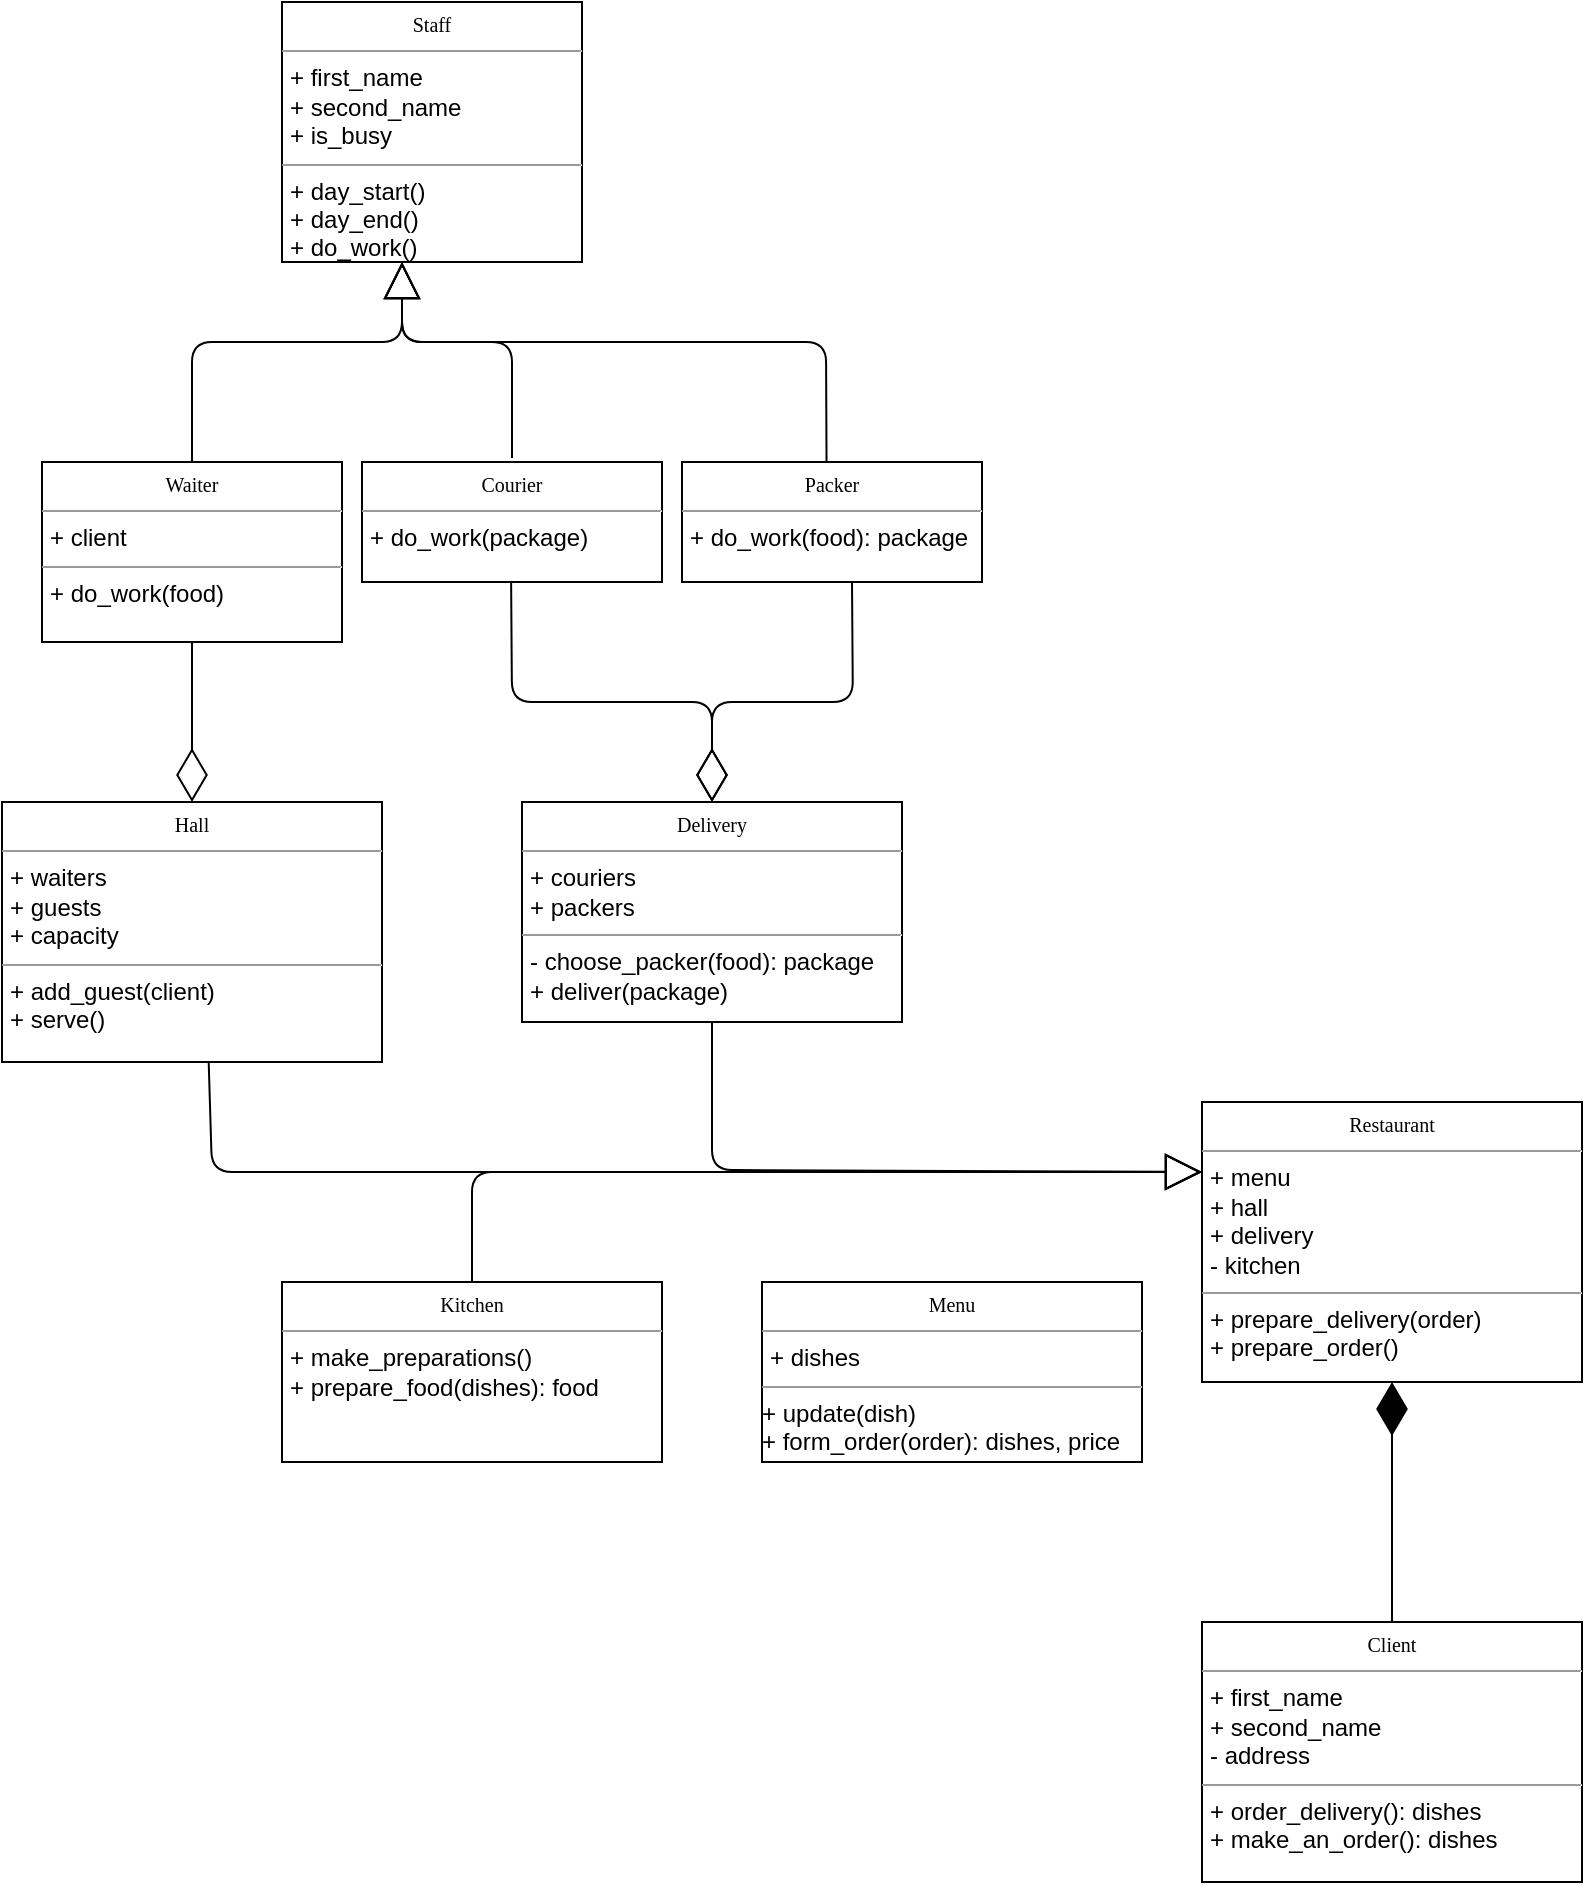 <mxfile version="13.7.9" type="embed"><diagram name="Page-1" id="c4acf3e9-155e-7222-9cf6-157b1a14988f"><mxGraphModel dx="808" dy="813" grid="1" gridSize="10" guides="1" tooltips="1" connect="1" arrows="1" fold="1" page="1" pageScale="1" pageWidth="850" pageHeight="1100" background="none" math="0" shadow="0"><root><mxCell id="0"/><mxCell id="1" parent="0"/><mxCell id="5d2195bd80daf111-9" value="&lt;p style=&quot;margin: 0px ; margin-top: 4px ; text-align: center&quot;&gt;&lt;span style=&quot;font-family: &amp;#34;verdana&amp;#34; ; font-size: 10px&quot;&gt;Staff&lt;/span&gt;&lt;br&gt;&lt;/p&gt;&lt;hr size=&quot;1&quot;&gt;&lt;p style=&quot;margin: 0px ; margin-left: 4px&quot;&gt;+ first_name&lt;br&gt;+ second_name&lt;/p&gt;&lt;p style=&quot;margin: 0px ; margin-left: 4px&quot;&gt;+ is_busy&lt;br&gt;&lt;/p&gt;&lt;hr size=&quot;1&quot;&gt;&lt;p style=&quot;margin: 0px ; margin-left: 4px&quot;&gt;+ day_start()&lt;/p&gt;&lt;p style=&quot;margin: 0px ; margin-left: 4px&quot;&gt;+ day_end()&lt;/p&gt;&lt;p style=&quot;margin: 0px ; margin-left: 4px&quot;&gt;+ do_work()&lt;/p&gt;" style="verticalAlign=top;align=left;overflow=fill;fontSize=12;fontFamily=Helvetica;html=1;rounded=0;shadow=0;comic=0;labelBackgroundColor=none;strokeWidth=1" parent="1" vertex="1"><mxGeometry x="170" y="80" width="150" height="130" as="geometry"/></mxCell><mxCell id="PRGYdCkZobLGaSsPeYjC-2" value="&lt;p style=&quot;margin: 0px ; margin-top: 4px ; text-align: center&quot;&gt;&lt;font face=&quot;verdana&quot;&gt;&lt;span style=&quot;font-size: 10px&quot;&gt;Waiter&lt;/span&gt;&lt;/font&gt;&lt;/p&gt;&lt;hr size=&quot;1&quot;&gt;&lt;p style=&quot;margin: 0px ; margin-left: 4px&quot;&gt;+ client&lt;/p&gt;&lt;hr size=&quot;1&quot;&gt;&lt;p style=&quot;margin: 0px ; margin-left: 4px&quot;&gt;+ do_work(food)&lt;/p&gt;" style="verticalAlign=top;align=left;overflow=fill;fontSize=12;fontFamily=Helvetica;html=1;rounded=0;shadow=0;comic=0;labelBackgroundColor=none;strokeWidth=1" parent="1" vertex="1"><mxGeometry x="50" y="310" width="150" height="90" as="geometry"/></mxCell><mxCell id="PRGYdCkZobLGaSsPeYjC-3" value="&lt;p style=&quot;margin: 0px ; margin-top: 4px ; text-align: center&quot;&gt;&lt;font face=&quot;verdana&quot;&gt;&lt;span style=&quot;font-size: 10px&quot;&gt;Menu&lt;/span&gt;&lt;/font&gt;&lt;/p&gt;&lt;hr size=&quot;1&quot;&gt;&lt;p style=&quot;margin: 0px ; margin-left: 4px&quot;&gt;+ dishes&lt;/p&gt;&lt;hr size=&quot;1&quot;&gt;&lt;p style=&quot;margin: 0px ; margin-left: 4px&quot;&gt;&lt;/p&gt;&lt;span&gt;+ update(dish)&lt;br&gt;+ form_order(order): dishes, price&lt;br&gt;&lt;/span&gt;" style="verticalAlign=top;align=left;overflow=fill;fontSize=12;fontFamily=Helvetica;html=1;rounded=0;shadow=0;comic=0;labelBackgroundColor=none;strokeWidth=1" parent="1" vertex="1"><mxGeometry x="410" y="720" width="190" height="90" as="geometry"/></mxCell><mxCell id="PRGYdCkZobLGaSsPeYjC-4" value="&lt;p style=&quot;margin: 0px ; margin-top: 4px ; text-align: center&quot;&gt;&lt;font face=&quot;verdana&quot;&gt;&lt;span style=&quot;font-size: 10px&quot;&gt;Сourier&lt;/span&gt;&lt;/font&gt;&lt;br&gt;&lt;/p&gt;&lt;hr size=&quot;1&quot;&gt;&lt;p style=&quot;margin: 0px ; margin-left: 4px&quot;&gt;&lt;/p&gt;&lt;p style=&quot;margin: 0px ; margin-left: 4px&quot;&gt;+ do_work(package)&lt;/p&gt;" style="verticalAlign=top;align=left;overflow=fill;fontSize=12;fontFamily=Helvetica;html=1;rounded=0;shadow=0;comic=0;labelBackgroundColor=none;strokeWidth=1" parent="1" vertex="1"><mxGeometry x="210" y="310" width="150" height="60" as="geometry"/></mxCell><mxCell id="PRGYdCkZobLGaSsPeYjC-5" value="&lt;p style=&quot;margin: 0px ; margin-top: 4px ; text-align: center&quot;&gt;&lt;font face=&quot;verdana&quot;&gt;&lt;span style=&quot;font-size: 10px&quot;&gt;Packer&lt;/span&gt;&lt;/font&gt;&lt;/p&gt;&lt;hr size=&quot;1&quot;&gt;&lt;p style=&quot;margin: 0px ; margin-left: 4px&quot;&gt;+ do_work(food): package&lt;/p&gt;" style="verticalAlign=top;align=left;overflow=fill;fontSize=12;fontFamily=Helvetica;html=1;rounded=0;shadow=0;comic=0;labelBackgroundColor=none;strokeWidth=1" parent="1" vertex="1"><mxGeometry x="370" y="310" width="150" height="60" as="geometry"/></mxCell><mxCell id="PRGYdCkZobLGaSsPeYjC-6" value="&lt;p style=&quot;margin: 0px ; margin-top: 4px ; text-align: center&quot;&gt;&lt;font face=&quot;verdana&quot;&gt;&lt;span style=&quot;font-size: 10px&quot;&gt;Restaurant&lt;/span&gt;&lt;/font&gt;&lt;br&gt;&lt;/p&gt;&lt;hr size=&quot;1&quot;&gt;&lt;p style=&quot;margin: 0px ; margin-left: 4px&quot;&gt;+ menu&lt;/p&gt;&lt;p style=&quot;margin: 0px ; margin-left: 4px&quot;&gt;+ hall&lt;/p&gt;&lt;p style=&quot;margin: 0px ; margin-left: 4px&quot;&gt;+ delivery&lt;/p&gt;&lt;p style=&quot;margin: 0px ; margin-left: 4px&quot;&gt;- kitchen&lt;/p&gt;&lt;hr size=&quot;1&quot;&gt;&lt;p style=&quot;margin: 0px ; margin-left: 4px&quot;&gt;+ prepare_delivery(order)&lt;/p&gt;&lt;p style=&quot;margin: 0px ; margin-left: 4px&quot;&gt;+ prepare_order()&lt;/p&gt;" style="verticalAlign=top;align=left;overflow=fill;fontSize=12;fontFamily=Helvetica;html=1;rounded=0;shadow=0;comic=0;labelBackgroundColor=none;strokeWidth=1" parent="1" vertex="1"><mxGeometry x="630" y="630" width="190" height="140" as="geometry"/></mxCell><mxCell id="PRGYdCkZobLGaSsPeYjC-7" value="&lt;p style=&quot;margin: 0px ; margin-top: 4px ; text-align: center&quot;&gt;&lt;font face=&quot;verdana&quot;&gt;&lt;span style=&quot;font-size: 10px&quot;&gt;Hall&lt;/span&gt;&lt;/font&gt;&lt;br&gt;&lt;/p&gt;&lt;hr size=&quot;1&quot;&gt;&lt;p style=&quot;margin: 0px ; margin-left: 4px&quot;&gt;+ waiters&lt;/p&gt;&lt;p style=&quot;margin: 0px ; margin-left: 4px&quot;&gt;+ guests&lt;/p&gt;&lt;p style=&quot;margin: 0px ; margin-left: 4px&quot;&gt;+ capacity&lt;/p&gt;&lt;hr size=&quot;1&quot;&gt;&lt;p style=&quot;margin: 0px ; margin-left: 4px&quot;&gt;+ add_guest(client)&lt;/p&gt;&lt;p style=&quot;margin: 0px ; margin-left: 4px&quot;&gt;+ serve()&lt;/p&gt;" style="verticalAlign=top;align=left;overflow=fill;fontSize=12;fontFamily=Helvetica;html=1;rounded=0;shadow=0;comic=0;labelBackgroundColor=none;strokeWidth=1" parent="1" vertex="1"><mxGeometry x="30" y="480" width="190" height="130" as="geometry"/></mxCell><mxCell id="PRGYdCkZobLGaSsPeYjC-8" value="&lt;p style=&quot;margin: 0px ; margin-top: 4px ; text-align: center&quot;&gt;&lt;font face=&quot;verdana&quot;&gt;&lt;span style=&quot;font-size: 10px&quot;&gt;Kitchen&lt;/span&gt;&lt;/font&gt;&lt;br&gt;&lt;/p&gt;&lt;hr size=&quot;1&quot;&gt;&lt;p style=&quot;margin: 0px ; margin-left: 4px&quot;&gt;&lt;/p&gt;&lt;p style=&quot;margin: 0px ; margin-left: 4px&quot;&gt;+ make_preparations()&lt;/p&gt;&lt;p style=&quot;margin: 0px ; margin-left: 4px&quot;&gt;+ prepare_food(dishes): food&lt;/p&gt;" style="verticalAlign=top;align=left;overflow=fill;fontSize=12;fontFamily=Helvetica;html=1;rounded=0;shadow=0;comic=0;labelBackgroundColor=none;strokeWidth=1" parent="1" vertex="1"><mxGeometry x="170" y="720" width="190" height="90" as="geometry"/></mxCell><mxCell id="PRGYdCkZobLGaSsPeYjC-9" value="&lt;p style=&quot;margin: 0px ; margin-top: 4px ; text-align: center&quot;&gt;&lt;font face=&quot;verdana&quot;&gt;&lt;span style=&quot;font-size: 10px&quot;&gt;Delivery&lt;/span&gt;&lt;/font&gt;&lt;br&gt;&lt;/p&gt;&lt;hr size=&quot;1&quot;&gt;&lt;p style=&quot;margin: 0px ; margin-left: 4px&quot;&gt;+ couriers&lt;/p&gt;&lt;p style=&quot;margin: 0px ; margin-left: 4px&quot;&gt;+ packers&lt;/p&gt;&lt;hr size=&quot;1&quot;&gt;&lt;p style=&quot;margin: 0px ; margin-left: 4px&quot;&gt;- choose_packer(food): package&lt;/p&gt;&lt;p style=&quot;margin: 0px ; margin-left: 4px&quot;&gt;+ deliver(package)&lt;/p&gt;" style="verticalAlign=top;align=left;overflow=fill;fontSize=12;fontFamily=Helvetica;html=1;rounded=0;shadow=0;comic=0;labelBackgroundColor=none;strokeWidth=1" parent="1" vertex="1"><mxGeometry x="290" y="480" width="190" height="110" as="geometry"/></mxCell><mxCell id="PRGYdCkZobLGaSsPeYjC-10" value="&lt;p style=&quot;margin: 0px ; margin-top: 4px ; text-align: center&quot;&gt;&lt;font face=&quot;verdana&quot;&gt;&lt;span style=&quot;font-size: 10px&quot;&gt;Сlient&lt;/span&gt;&lt;/font&gt;&lt;br&gt;&lt;/p&gt;&lt;hr size=&quot;1&quot;&gt;&lt;p style=&quot;margin: 0px ; margin-left: 4px&quot;&gt;+ first_name&lt;br&gt;+ second_name&lt;br&gt;&lt;/p&gt;&lt;p style=&quot;margin: 0px ; margin-left: 4px&quot;&gt;- address&lt;/p&gt;&lt;hr size=&quot;1&quot;&gt;&lt;p style=&quot;margin: 0px ; margin-left: 4px&quot;&gt;+ order_delivery(): dishes&lt;/p&gt;&lt;p style=&quot;margin: 0px ; margin-left: 4px&quot;&gt;+ make_an_order(): dishes&lt;/p&gt;" style="verticalAlign=top;align=left;overflow=fill;fontSize=12;fontFamily=Helvetica;html=1;rounded=0;shadow=0;comic=0;labelBackgroundColor=none;strokeWidth=1" parent="1" vertex="1"><mxGeometry x="630" y="890" width="190" height="130" as="geometry"/></mxCell><mxCell id="PRGYdCkZobLGaSsPeYjC-17" value="" style="endArrow=block;endSize=16;endFill=0;html=1;exitX=0.5;exitY=0;exitDx=0;exitDy=0;" parent="1" source="PRGYdCkZobLGaSsPeYjC-2" edge="1"><mxGeometry width="160" relative="1" as="geometry"><mxPoint x="120" y="300" as="sourcePoint"/><mxPoint x="230" y="210" as="targetPoint"/><Array as="points"><mxPoint x="125" y="250"/><mxPoint x="230" y="250"/></Array></mxGeometry></mxCell><mxCell id="PRGYdCkZobLGaSsPeYjC-18" value="" style="endArrow=block;endSize=16;endFill=0;html=1;" parent="1" edge="1"><mxGeometry width="160" relative="1" as="geometry"><mxPoint x="285" y="308" as="sourcePoint"/><mxPoint x="230" y="210" as="targetPoint"/><Array as="points"><mxPoint x="285" y="250"/><mxPoint x="230" y="250"/></Array></mxGeometry></mxCell><mxCell id="PRGYdCkZobLGaSsPeYjC-19" value="" style="endArrow=block;endSize=16;endFill=0;html=1;exitX=0.5;exitY=0;exitDx=0;exitDy=0;" parent="1" edge="1"><mxGeometry width="160" relative="1" as="geometry"><mxPoint x="442.27" y="310.0" as="sourcePoint"/><mxPoint x="230" y="210" as="targetPoint"/><Array as="points"><mxPoint x="442" y="250"/><mxPoint x="230" y="250"/></Array></mxGeometry></mxCell><mxCell id="PRGYdCkZobLGaSsPeYjC-20" value="" style="endArrow=diamondThin;endFill=0;endSize=24;html=1;exitX=0.5;exitY=1;exitDx=0;exitDy=0;entryX=0.5;entryY=0;entryDx=0;entryDy=0;" parent="1" source="PRGYdCkZobLGaSsPeYjC-2" target="PRGYdCkZobLGaSsPeYjC-7" edge="1"><mxGeometry width="160" relative="1" as="geometry"><mxPoint x="330" y="460" as="sourcePoint"/><mxPoint x="490" y="460" as="targetPoint"/></mxGeometry></mxCell><mxCell id="PRGYdCkZobLGaSsPeYjC-21" value="" style="endArrow=diamondThin;endFill=0;endSize=24;html=1;exitX=0.5;exitY=1;exitDx=0;exitDy=0;entryX=0.5;entryY=0;entryDx=0;entryDy=0;" parent="1" target="PRGYdCkZobLGaSsPeYjC-9" edge="1"><mxGeometry width="160" relative="1" as="geometry"><mxPoint x="284.56" y="370.0" as="sourcePoint"/><mxPoint x="310" y="449" as="targetPoint"/><Array as="points"><mxPoint x="285" y="430"/><mxPoint x="385" y="430"/></Array></mxGeometry></mxCell><mxCell id="PRGYdCkZobLGaSsPeYjC-22" value="" style="endArrow=diamondThin;endFill=0;endSize=24;html=1;exitX=0.5;exitY=1;exitDx=0;exitDy=0;entryX=0.5;entryY=0;entryDx=0;entryDy=0;" parent="1" target="PRGYdCkZobLGaSsPeYjC-9" edge="1"><mxGeometry width="160" relative="1" as="geometry"><mxPoint x="455.0" y="370.0" as="sourcePoint"/><mxPoint x="390" y="480" as="targetPoint"/><Array as="points"><mxPoint x="455.44" y="430"/><mxPoint x="385" y="430"/></Array></mxGeometry></mxCell><mxCell id="PRGYdCkZobLGaSsPeYjC-24" value="" style="endArrow=block;endSize=16;endFill=0;html=1;exitX=0.544;exitY=1.004;exitDx=0;exitDy=0;entryX=0;entryY=0.25;entryDx=0;entryDy=0;exitPerimeter=0;" parent="1" source="PRGYdCkZobLGaSsPeYjC-7" target="PRGYdCkZobLGaSsPeYjC-6" edge="1"><mxGeometry width="160" relative="1" as="geometry"><mxPoint x="202" y="720.0" as="sourcePoint"/><mxPoint x="530" y="670" as="targetPoint"/><Array as="points"><mxPoint x="135" y="665"/></Array></mxGeometry></mxCell><mxCell id="PRGYdCkZobLGaSsPeYjC-25" value="" style="endArrow=block;endSize=16;endFill=0;html=1;exitX=0.5;exitY=0;exitDx=0;exitDy=0;entryX=0;entryY=0.25;entryDx=0;entryDy=0;" parent="1" source="PRGYdCkZobLGaSsPeYjC-8" target="PRGYdCkZobLGaSsPeYjC-6" edge="1"><mxGeometry width="160" relative="1" as="geometry"><mxPoint x="275" y="730" as="sourcePoint"/><mxPoint x="525.82" y="668.84" as="targetPoint"/><Array as="points"><mxPoint x="265" y="665"/></Array></mxGeometry></mxCell><mxCell id="PRGYdCkZobLGaSsPeYjC-26" value="" style="endArrow=block;endSize=16;endFill=0;html=1;exitX=0.5;exitY=1;exitDx=0;exitDy=0;entryX=0;entryY=0.25;entryDx=0;entryDy=0;" parent="1" source="PRGYdCkZobLGaSsPeYjC-9" target="PRGYdCkZobLGaSsPeYjC-6" edge="1"><mxGeometry width="160" relative="1" as="geometry"><mxPoint x="143.36" y="610" as="sourcePoint"/><mxPoint x="530" y="664.48" as="targetPoint"/><Array as="points"><mxPoint x="385" y="664"/></Array></mxGeometry></mxCell><mxCell id="PRGYdCkZobLGaSsPeYjC-27" value="" style="endArrow=diamondThin;endFill=1;endSize=24;html=1;exitX=0.5;exitY=0;exitDx=0;exitDy=0;entryX=0.5;entryY=1;entryDx=0;entryDy=0;" parent="1" source="PRGYdCkZobLGaSsPeYjC-10" target="PRGYdCkZobLGaSsPeYjC-6" edge="1"><mxGeometry width="160" relative="1" as="geometry"><mxPoint x="570" y="770" as="sourcePoint"/><mxPoint x="730" y="770" as="targetPoint"/></mxGeometry></mxCell></root></mxGraphModel></diagram></mxfile>